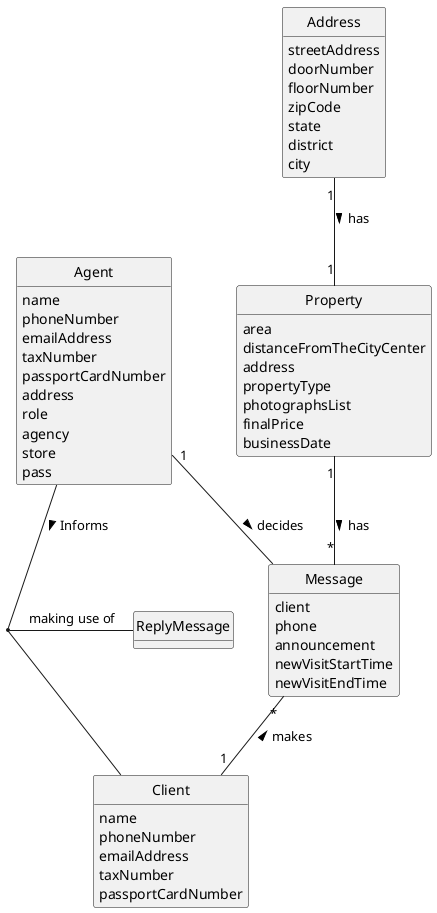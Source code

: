 @startuml
skinparam monochrome true
skinparam packageStyle rectangle
skinparam shadowing false

'left to right direction

skinparam classAttributeIconSize 0

hide circle
hide methods

'title Domain Model

'class Platform {
'  -description
'}
class ReplyMessage{
}

class Agent {
    name
    phoneNumber
    emailAddress
    taxNumber
    passportCardNumber
    address
    role
    agency
    store
    pass
}


class Address {
     streetAddress
     doorNumber
     floorNumber
     zipCode
     state
     district
     city
}

class Client {
      name
      phoneNumber
      emailAddress
      taxNumber
      passportCardNumber
}

class Property {
       area
       distanceFromTheCityCenter
       address
       propertyType
       photographsList
       finalPrice
       businessDate
}

class Message {
    client
    phone
    announcement
    newVisitStartTime
    newVisitEndTime
}


Agent -- Client: Informs >
(Agent, Client) -- ReplyMessage: making use of
Property "1" -- "*" Message: has >
Agent "1" -- Message: decides >
Message "*" -- "1" Client: makes <
Address "1" -- "1" Property: has >

@enduml